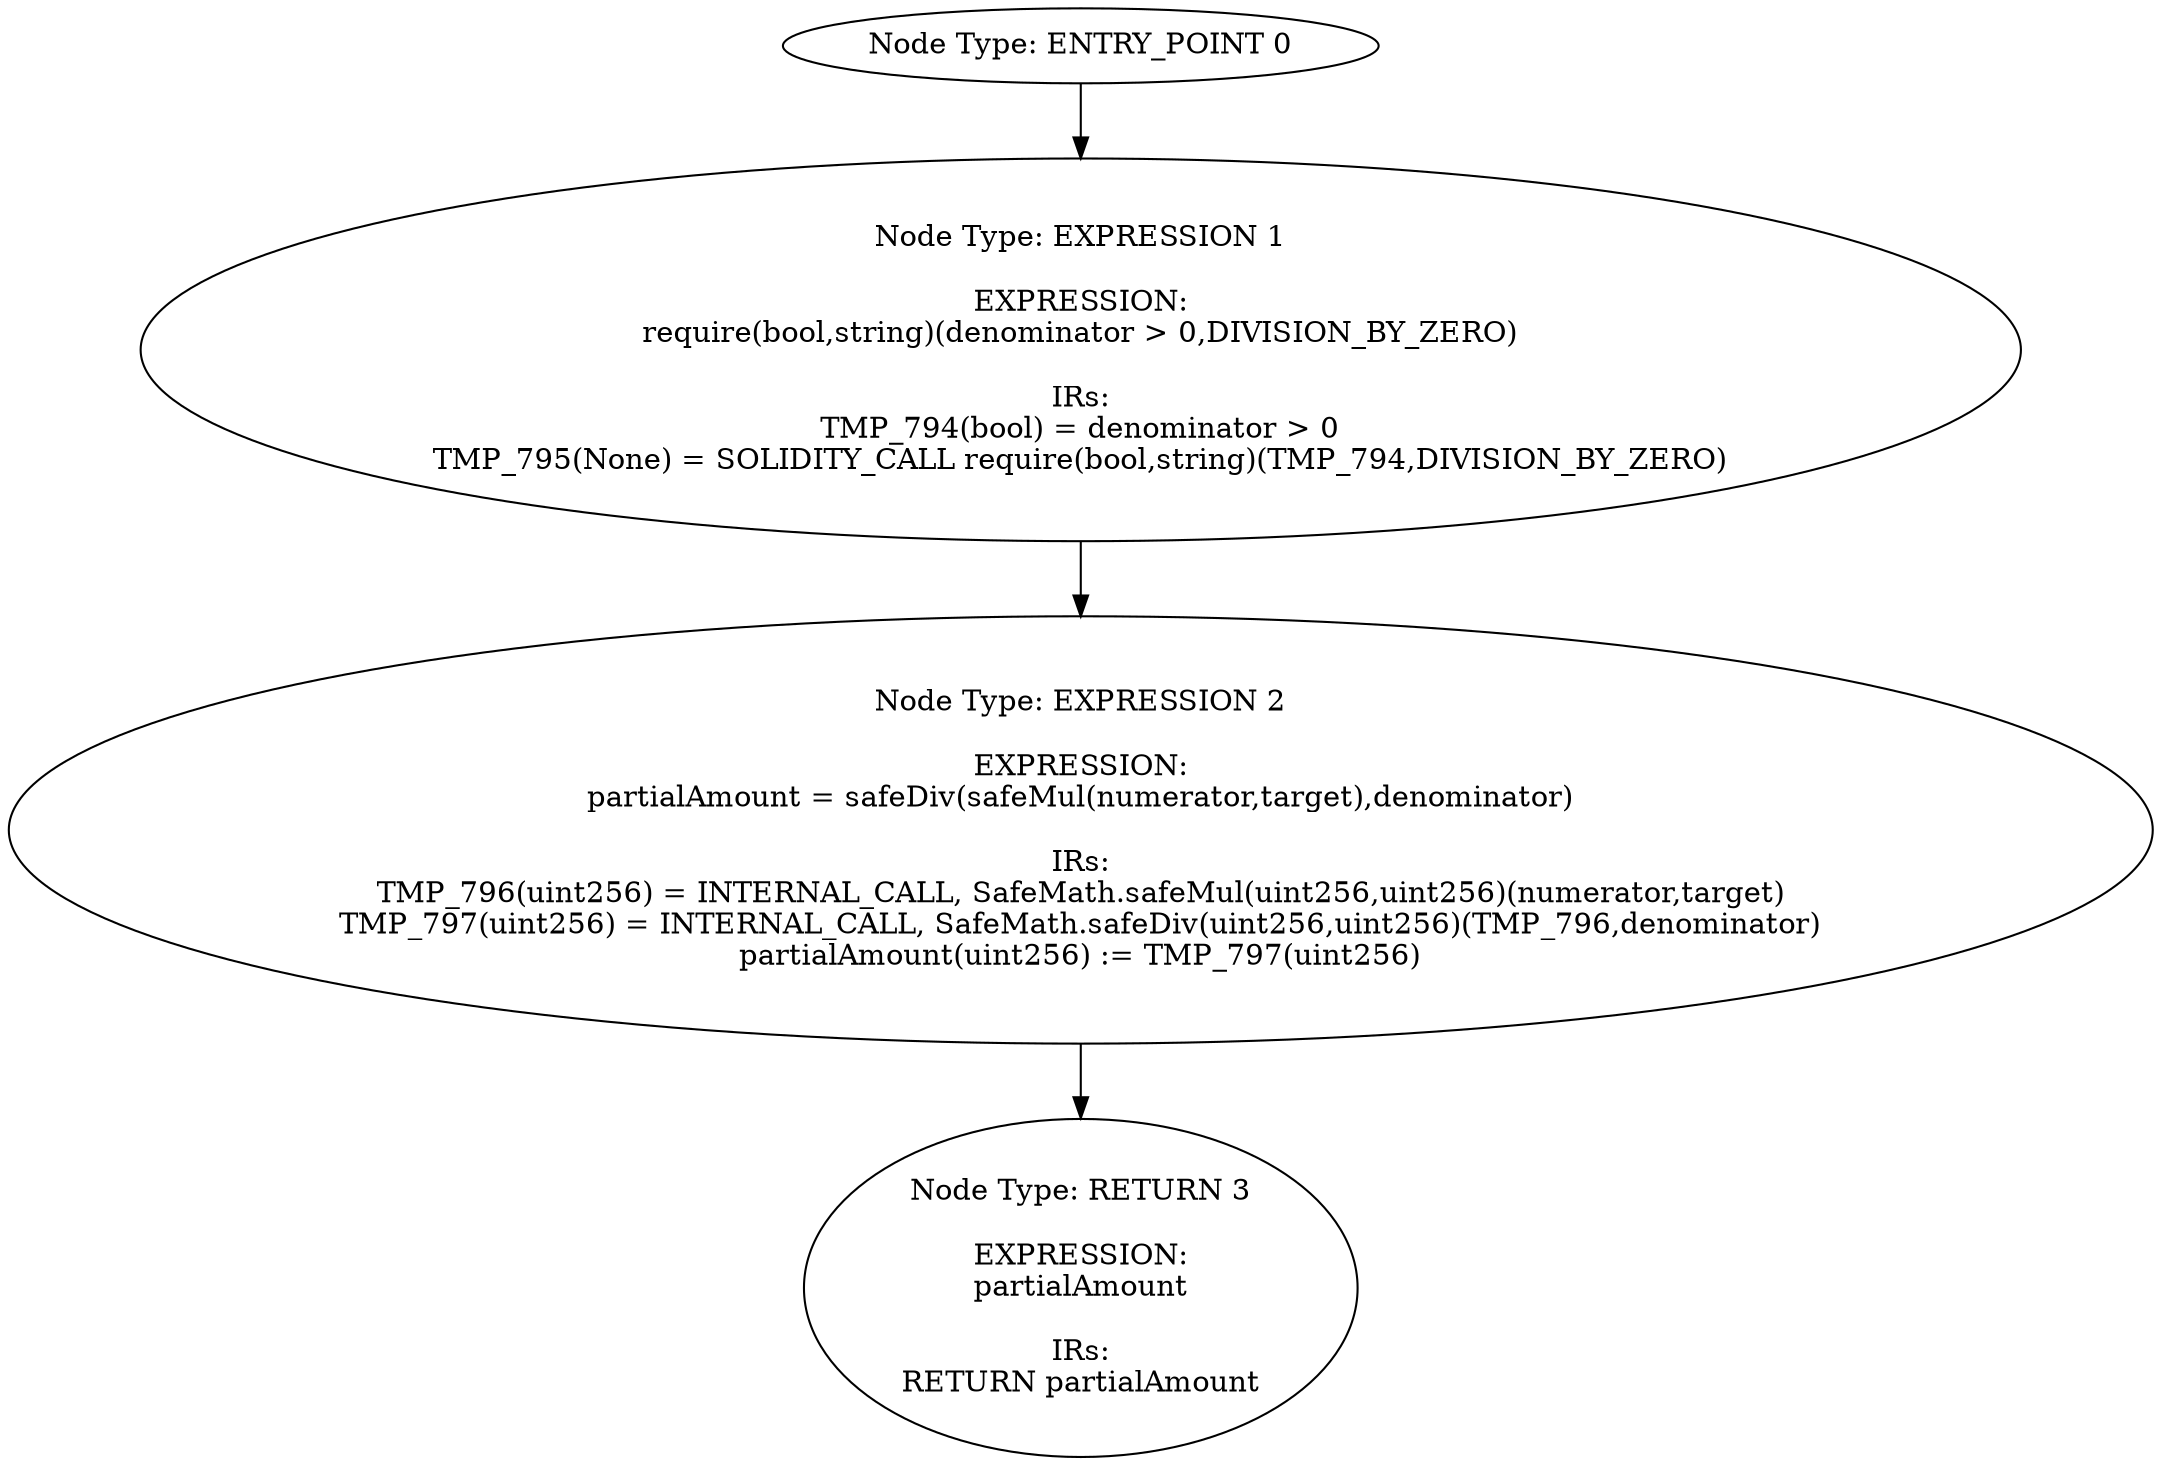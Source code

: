 digraph{
0[label="Node Type: ENTRY_POINT 0
"];
0->1;
1[label="Node Type: EXPRESSION 1

EXPRESSION:
require(bool,string)(denominator > 0,DIVISION_BY_ZERO)

IRs:
TMP_794(bool) = denominator > 0
TMP_795(None) = SOLIDITY_CALL require(bool,string)(TMP_794,DIVISION_BY_ZERO)"];
1->2;
2[label="Node Type: EXPRESSION 2

EXPRESSION:
partialAmount = safeDiv(safeMul(numerator,target),denominator)

IRs:
TMP_796(uint256) = INTERNAL_CALL, SafeMath.safeMul(uint256,uint256)(numerator,target)
TMP_797(uint256) = INTERNAL_CALL, SafeMath.safeDiv(uint256,uint256)(TMP_796,denominator)
partialAmount(uint256) := TMP_797(uint256)"];
2->3;
3[label="Node Type: RETURN 3

EXPRESSION:
partialAmount

IRs:
RETURN partialAmount"];
}
